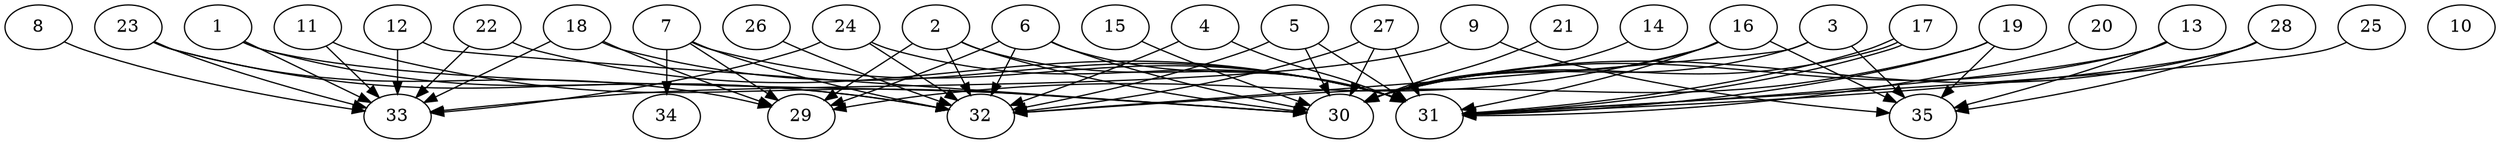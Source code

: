 // DAG automatically generated by daggen at Thu Oct  3 14:05:36 2019
// ./daggen --dot -n 35 --ccr 0.5 --fat 0.9 --regular 0.7 --density 0.6 --mindata 5242880 --maxdata 52428800 
digraph G {
  1 [size="55330816", alpha="0.01", expect_size="27665408"] 
  1 -> 30 [size ="27665408"]
  1 -> 32 [size ="27665408"]
  1 -> 33 [size ="27665408"]
  2 [size="65263616", alpha="0.02", expect_size="32631808"] 
  2 -> 29 [size ="32631808"]
  2 -> 30 [size ="32631808"]
  2 -> 31 [size ="32631808"]
  2 -> 32 [size ="32631808"]
  3 [size="45740032", alpha="0.12", expect_size="22870016"] 
  3 -> 30 [size ="22870016"]
  3 -> 32 [size ="22870016"]
  3 -> 35 [size ="22870016"]
  4 [size="90613760", alpha="0.12", expect_size="45306880"] 
  4 -> 31 [size ="45306880"]
  4 -> 32 [size ="45306880"]
  5 [size="42909696", alpha="0.10", expect_size="21454848"] 
  5 -> 30 [size ="21454848"]
  5 -> 31 [size ="21454848"]
  5 -> 32 [size ="21454848"]
  6 [size="102389760", alpha="0.19", expect_size="51194880"] 
  6 -> 29 [size ="51194880"]
  6 -> 30 [size ="51194880"]
  6 -> 31 [size ="51194880"]
  6 -> 32 [size ="51194880"]
  7 [size="55029760", alpha="0.08", expect_size="27514880"] 
  7 -> 29 [size ="27514880"]
  7 -> 31 [size ="27514880"]
  7 -> 32 [size ="27514880"]
  7 -> 34 [size ="27514880"]
  8 [size="39112704", alpha="0.12", expect_size="19556352"] 
  8 -> 33 [size ="19556352"]
  9 [size="70352896", alpha="0.18", expect_size="35176448"] 
  9 -> 33 [size ="35176448"]
  9 -> 35 [size ="35176448"]
  10 [size="61421568", alpha="0.14", expect_size="30710784"] 
  11 [size="91848704", alpha="0.19", expect_size="45924352"] 
  11 -> 30 [size ="45924352"]
  11 -> 33 [size ="45924352"]
  12 [size="98785280", alpha="0.08", expect_size="49392640"] 
  12 -> 30 [size ="49392640"]
  12 -> 33 [size ="49392640"]
  13 [size="13367296", alpha="0.05", expect_size="6683648"] 
  13 -> 30 [size ="6683648"]
  13 -> 31 [size ="6683648"]
  13 -> 35 [size ="6683648"]
  14 [size="70602752", alpha="0.07", expect_size="35301376"] 
  14 -> 30 [size ="35301376"]
  15 [size="32440320", alpha="0.04", expect_size="16220160"] 
  15 -> 30 [size ="16220160"]
  16 [size="81948672", alpha="0.04", expect_size="40974336"] 
  16 -> 29 [size ="40974336"]
  16 -> 30 [size ="40974336"]
  16 -> 31 [size ="40974336"]
  16 -> 35 [size ="40974336"]
  17 [size="77289472", alpha="0.18", expect_size="38644736"] 
  17 -> 30 [size ="38644736"]
  17 -> 31 [size ="38644736"]
  17 -> 31 [size ="38644736"]
  18 [size="20291584", alpha="0.12", expect_size="10145792"] 
  18 -> 29 [size ="10145792"]
  18 -> 31 [size ="10145792"]
  18 -> 33 [size ="10145792"]
  19 [size="74629120", alpha="0.02", expect_size="37314560"] 
  19 -> 31 [size ="37314560"]
  19 -> 32 [size ="37314560"]
  19 -> 35 [size ="37314560"]
  20 [size="65992704", alpha="0.10", expect_size="32996352"] 
  20 -> 31 [size ="32996352"]
  21 [size="38273024", alpha="0.06", expect_size="19136512"] 
  21 -> 30 [size ="19136512"]
  22 [size="33804288", alpha="0.15", expect_size="16902144"] 
  22 -> 31 [size ="16902144"]
  22 -> 33 [size ="16902144"]
  23 [size="73570304", alpha="0.11", expect_size="36785152"] 
  23 -> 29 [size ="36785152"]
  23 -> 32 [size ="36785152"]
  23 -> 33 [size ="36785152"]
  24 [size="98117632", alpha="0.03", expect_size="49058816"] 
  24 -> 31 [size ="49058816"]
  24 -> 32 [size ="49058816"]
  24 -> 33 [size ="49058816"]
  25 [size="34719744", alpha="0.03", expect_size="17359872"] 
  25 -> 31 [size ="17359872"]
  26 [size="54562816", alpha="0.02", expect_size="27281408"] 
  26 -> 32 [size ="27281408"]
  27 [size="75134976", alpha="0.11", expect_size="37567488"] 
  27 -> 30 [size ="37567488"]
  27 -> 31 [size ="37567488"]
  27 -> 32 [size ="37567488"]
  28 [size="65198080", alpha="0.06", expect_size="32599040"] 
  28 -> 30 [size ="32599040"]
  28 -> 31 [size ="32599040"]
  28 -> 35 [size ="32599040"]
  29 [size="27860992", alpha="0.13", expect_size="13930496"] 
  30 [size="39018496", alpha="0.11", expect_size="19509248"] 
  31 [size="84414464", alpha="0.06", expect_size="42207232"] 
  32 [size="20148224", alpha="0.01", expect_size="10074112"] 
  33 [size="89747456", alpha="0.15", expect_size="44873728"] 
  34 [size="45348864", alpha="0.03", expect_size="22674432"] 
  35 [size="61452288", alpha="0.15", expect_size="30726144"] 
}
